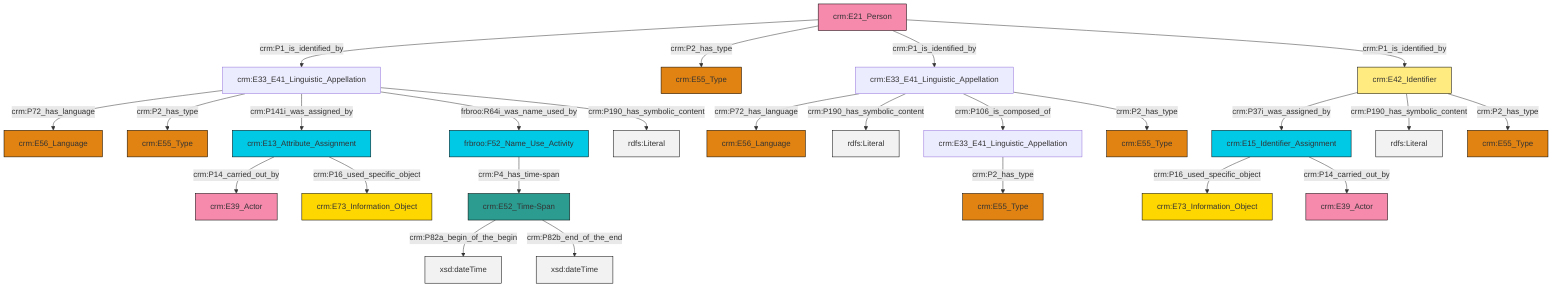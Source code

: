 graph TD
classDef Literal fill:#f2f2f2,stroke:#000000;
classDef CRM_Entity fill:#FFFFFF,stroke:#000000;
classDef Temporal_Entity fill:#00C9E6, stroke:#000000;
classDef Type fill:#E18312, stroke:#000000;
classDef Time-Span fill:#2C9C91, stroke:#000000;
classDef Appellation fill:#FFEB7F, stroke:#000000;
classDef Place fill:#008836, stroke:#000000;
classDef Persistent_Item fill:#B266B2, stroke:#000000;
classDef Conceptual_Object fill:#FFD700, stroke:#000000;
classDef Physical_Thing fill:#D2B48C, stroke:#000000;
classDef Actor fill:#f58aad, stroke:#000000;
classDef PC_Classes fill:#4ce600, stroke:#000000;
classDef Multi fill:#cccccc,stroke:#000000;

2["crm:E33_E41_Linguistic_Appellation"]:::Default -->|crm:P72_has_language| 3["crm:E56_Language"]:::Type
2["crm:E33_E41_Linguistic_Appellation"]:::Default -->|crm:P190_has_symbolic_content| 6[rdfs:Literal]:::Literal
2["crm:E33_E41_Linguistic_Appellation"]:::Default -->|crm:P106_is_composed_of| 7["crm:E33_E41_Linguistic_Appellation"]:::Default
4["crm:E33_E41_Linguistic_Appellation"]:::Default -->|crm:P72_has_language| 13["crm:E56_Language"]:::Type
4["crm:E33_E41_Linguistic_Appellation"]:::Default -->|crm:P2_has_type| 14["crm:E55_Type"]:::Type
4["crm:E33_E41_Linguistic_Appellation"]:::Default -->|crm:P141i_was_assigned_by| 19["crm:E13_Attribute_Assignment"]:::Temporal_Entity
0["crm:E15_Identifier_Assignment"]:::Temporal_Entity -->|crm:P16_used_specific_object| 17["crm:E73_Information_Object"]:::Conceptual_Object
19["crm:E13_Attribute_Assignment"]:::Temporal_Entity -->|crm:P14_carried_out_by| 25["crm:E39_Actor"]:::Actor
19["crm:E13_Attribute_Assignment"]:::Temporal_Entity -->|crm:P16_used_specific_object| 26["crm:E73_Information_Object"]:::Conceptual_Object
27["crm:E42_Identifier"]:::Appellation -->|crm:P37i_was_assigned_by| 0["crm:E15_Identifier_Assignment"]:::Temporal_Entity
21["crm:E21_Person"]:::Actor -->|crm:P1_is_identified_by| 4["crm:E33_E41_Linguistic_Appellation"]:::Default
15["frbroo:F52_Name_Use_Activity"]:::Temporal_Entity -->|crm:P4_has_time-span| 29["crm:E52_Time-Span"]:::Time-Span
27["crm:E42_Identifier"]:::Appellation -->|crm:P190_has_symbolic_content| 30[rdfs:Literal]:::Literal
27["crm:E42_Identifier"]:::Appellation -->|crm:P2_has_type| 32["crm:E55_Type"]:::Type
21["crm:E21_Person"]:::Actor -->|crm:P2_has_type| 9["crm:E55_Type"]:::Type
4["crm:E33_E41_Linguistic_Appellation"]:::Default -->|frbroo:R64i_was_name_used_by| 15["frbroo:F52_Name_Use_Activity"]:::Temporal_Entity
21["crm:E21_Person"]:::Actor -->|crm:P1_is_identified_by| 2["crm:E33_E41_Linguistic_Appellation"]:::Default
29["crm:E52_Time-Span"]:::Time-Span -->|crm:P82a_begin_of_the_begin| 37[xsd:dateTime]:::Literal
7["crm:E33_E41_Linguistic_Appellation"]:::Default -->|crm:P2_has_type| 11["crm:E55_Type"]:::Type
21["crm:E21_Person"]:::Actor -->|crm:P1_is_identified_by| 27["crm:E42_Identifier"]:::Appellation
4["crm:E33_E41_Linguistic_Appellation"]:::Default -->|crm:P190_has_symbolic_content| 44[rdfs:Literal]:::Literal
2["crm:E33_E41_Linguistic_Appellation"]:::Default -->|crm:P2_has_type| 23["crm:E55_Type"]:::Type
29["crm:E52_Time-Span"]:::Time-Span -->|crm:P82b_end_of_the_end| 46[xsd:dateTime]:::Literal
0["crm:E15_Identifier_Assignment"]:::Temporal_Entity -->|crm:P14_carried_out_by| 40["crm:E39_Actor"]:::Actor